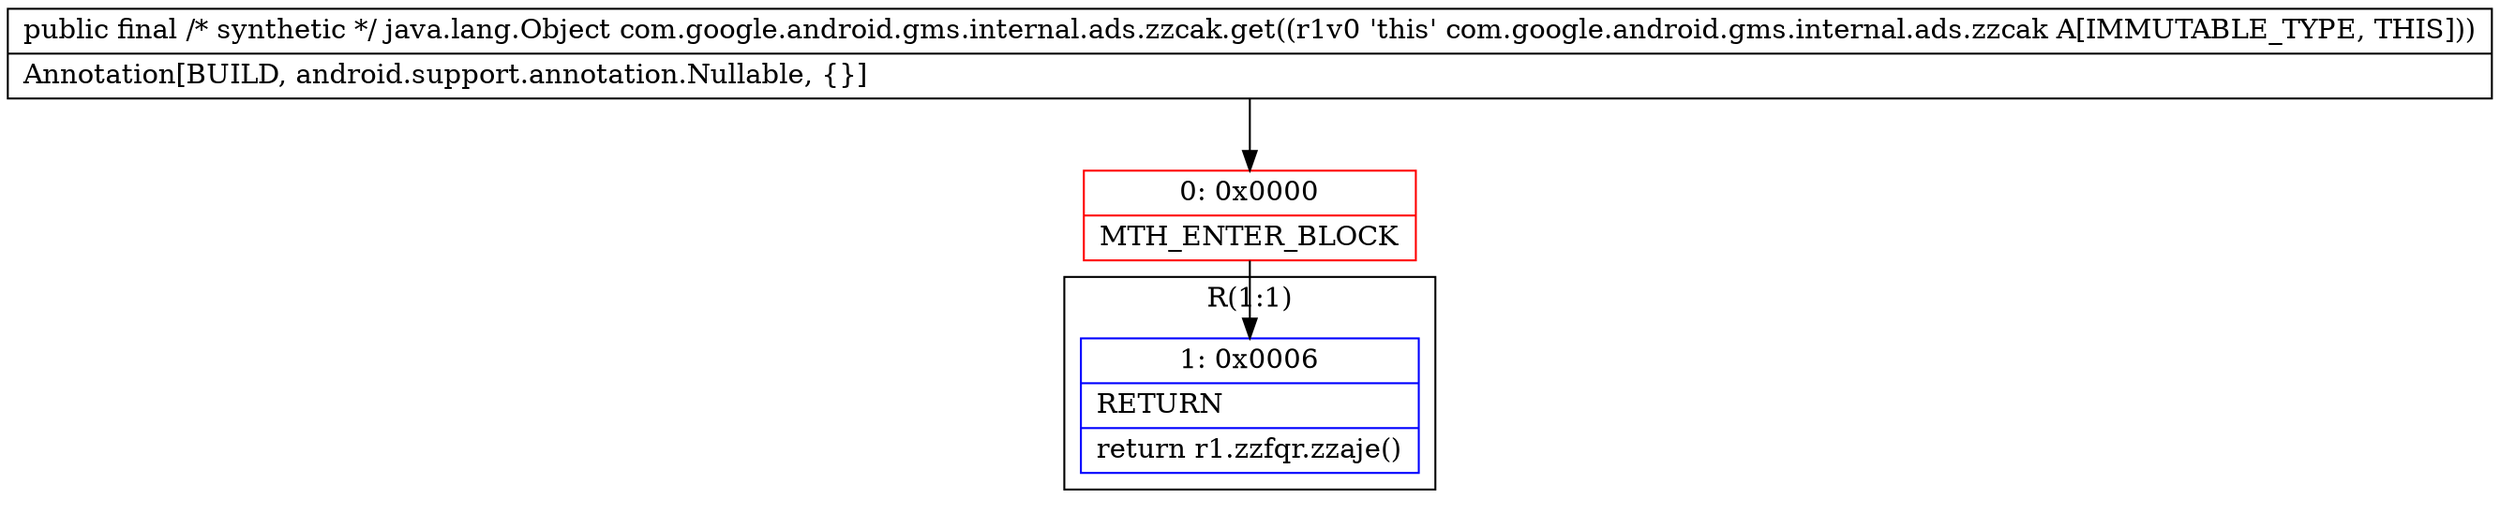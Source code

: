 digraph "CFG forcom.google.android.gms.internal.ads.zzcak.get()Ljava\/lang\/Object;" {
subgraph cluster_Region_650692248 {
label = "R(1:1)";
node [shape=record,color=blue];
Node_1 [shape=record,label="{1\:\ 0x0006|RETURN\l|return r1.zzfqr.zzaje()\l}"];
}
Node_0 [shape=record,color=red,label="{0\:\ 0x0000|MTH_ENTER_BLOCK\l}"];
MethodNode[shape=record,label="{public final \/* synthetic *\/ java.lang.Object com.google.android.gms.internal.ads.zzcak.get((r1v0 'this' com.google.android.gms.internal.ads.zzcak A[IMMUTABLE_TYPE, THIS]))  | Annotation[BUILD, android.support.annotation.Nullable, \{\}]\l}"];
MethodNode -> Node_0;
Node_0 -> Node_1;
}


